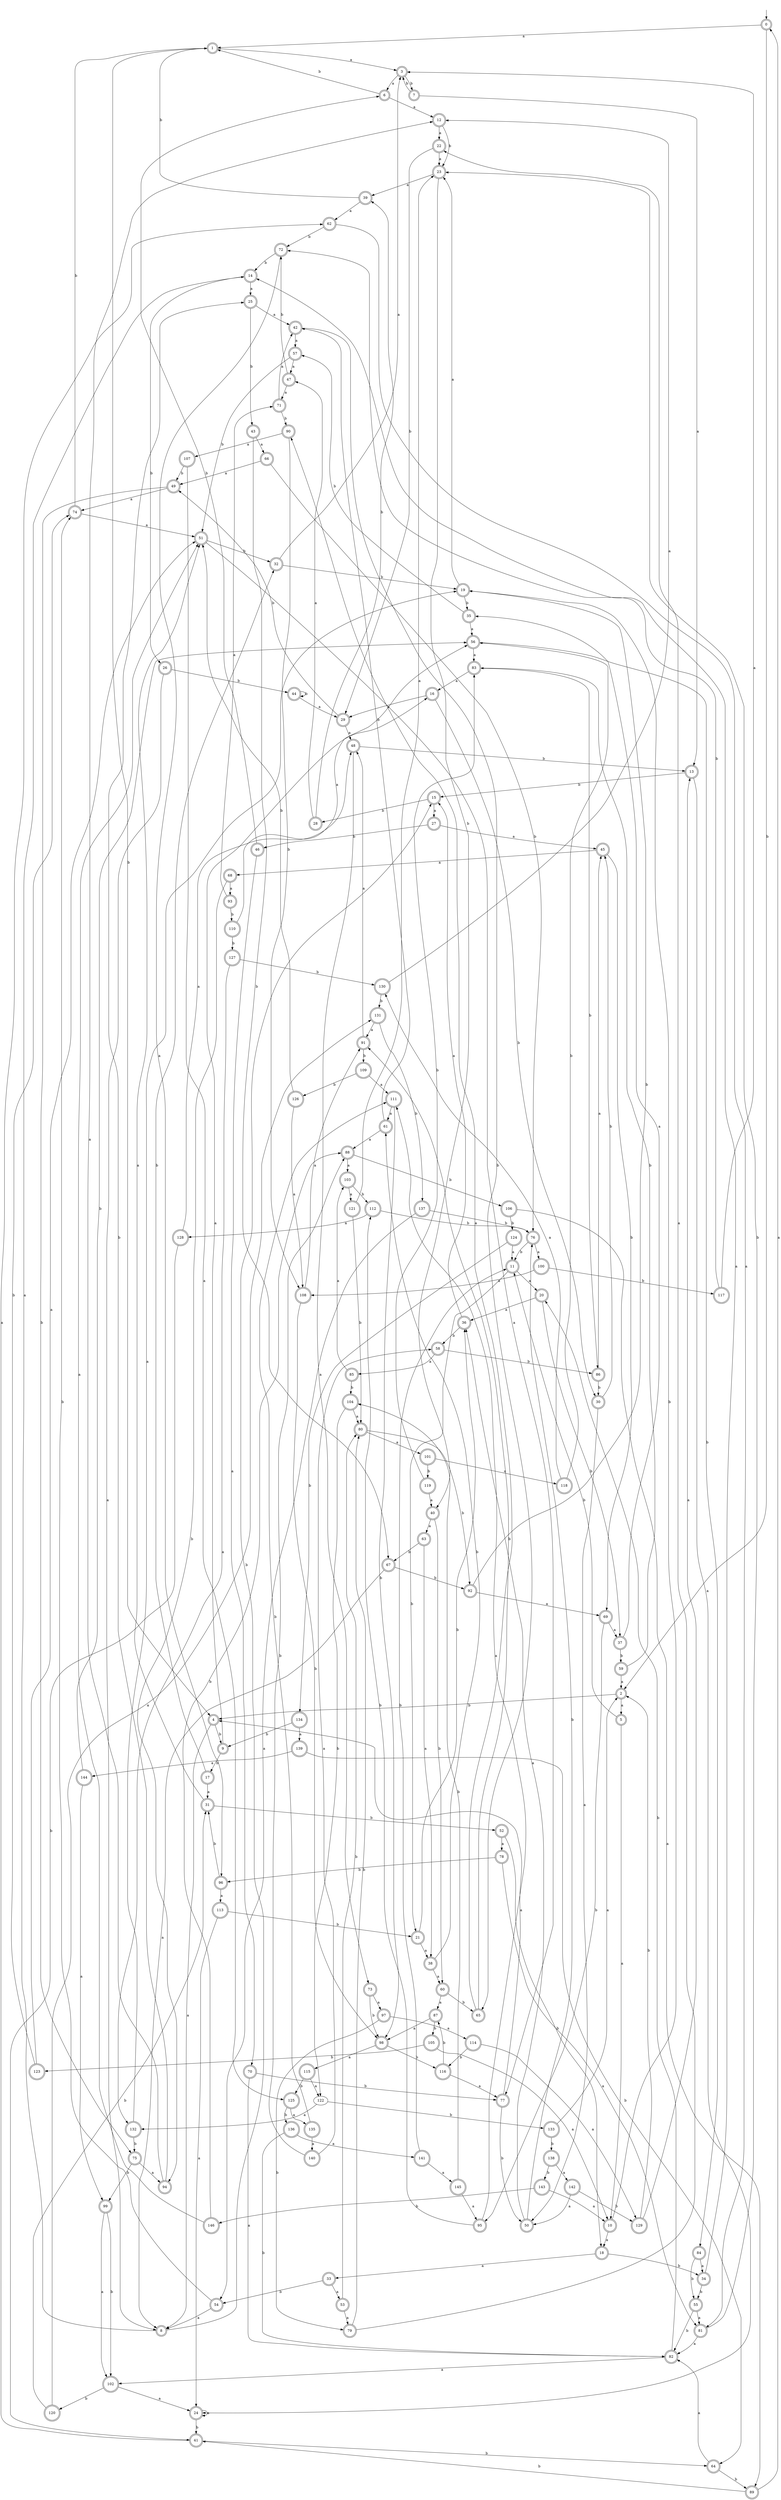 digraph RandomDFA {
  __start0 [label="", shape=none];
  __start0 -> 0 [label=""];
  0 [shape=circle] [shape=doublecircle]
  0 -> 1 [label="a"]
  0 -> 2 [label="b"]
  1 [shape=doublecircle]
  1 -> 3 [label="a"]
  1 -> 4 [label="b"]
  2 [shape=doublecircle]
  2 -> 5 [label="a"]
  2 -> 4 [label="b"]
  3 [shape=doublecircle]
  3 -> 6 [label="a"]
  3 -> 7 [label="b"]
  4 [shape=doublecircle]
  4 -> 8 [label="a"]
  4 -> 9 [label="b"]
  5 [shape=doublecircle]
  5 -> 10 [label="a"]
  5 -> 11 [label="b"]
  6 [shape=doublecircle]
  6 -> 12 [label="a"]
  6 -> 1 [label="b"]
  7 [shape=doublecircle]
  7 -> 13 [label="a"]
  7 -> 3 [label="b"]
  8 [shape=doublecircle]
  8 -> 14 [label="a"]
  8 -> 15 [label="b"]
  9 [shape=doublecircle]
  9 -> 16 [label="a"]
  9 -> 17 [label="b"]
  10 [shape=doublecircle]
  10 -> 18 [label="a"]
  10 -> 19 [label="b"]
  11 [shape=doublecircle]
  11 -> 20 [label="a"]
  11 -> 21 [label="b"]
  12 [shape=doublecircle]
  12 -> 22 [label="a"]
  12 -> 23 [label="b"]
  13 [shape=doublecircle]
  13 -> 24 [label="a"]
  13 -> 15 [label="b"]
  14 [shape=doublecircle]
  14 -> 25 [label="a"]
  14 -> 26 [label="b"]
  15 [shape=doublecircle]
  15 -> 27 [label="a"]
  15 -> 28 [label="b"]
  16 [shape=doublecircle]
  16 -> 29 [label="a"]
  16 -> 30 [label="b"]
  17 [shape=doublecircle]
  17 -> 31 [label="a"]
  17 -> 32 [label="b"]
  18 [shape=doublecircle]
  18 -> 33 [label="a"]
  18 -> 34 [label="b"]
  19 [shape=doublecircle]
  19 -> 23 [label="a"]
  19 -> 35 [label="b"]
  20 [shape=doublecircle]
  20 -> 36 [label="a"]
  20 -> 37 [label="b"]
  21 [shape=doublecircle]
  21 -> 38 [label="a"]
  21 -> 36 [label="b"]
  22 [shape=doublecircle]
  22 -> 23 [label="a"]
  22 -> 29 [label="b"]
  23 [shape=doublecircle]
  23 -> 39 [label="a"]
  23 -> 40 [label="b"]
  24 [shape=doublecircle]
  24 -> 24 [label="a"]
  24 -> 41 [label="b"]
  25 [shape=doublecircle]
  25 -> 42 [label="a"]
  25 -> 43 [label="b"]
  26 [shape=doublecircle]
  26 -> 8 [label="a"]
  26 -> 44 [label="b"]
  27 [shape=doublecircle]
  27 -> 45 [label="a"]
  27 -> 46 [label="b"]
  28 [shape=doublecircle]
  28 -> 47 [label="a"]
  28 -> 39 [label="b"]
  29 [shape=doublecircle]
  29 -> 48 [label="a"]
  29 -> 49 [label="b"]
  30 [shape=doublecircle]
  30 -> 50 [label="a"]
  30 -> 45 [label="b"]
  31 [shape=doublecircle]
  31 -> 51 [label="a"]
  31 -> 52 [label="b"]
  32 [shape=doublecircle]
  32 -> 3 [label="a"]
  32 -> 19 [label="b"]
  33 [shape=doublecircle]
  33 -> 53 [label="a"]
  33 -> 54 [label="b"]
  34 [shape=doublecircle]
  34 -> 14 [label="a"]
  34 -> 55 [label="b"]
  35 [shape=doublecircle]
  35 -> 56 [label="a"]
  35 -> 57 [label="b"]
  36 [shape=doublecircle]
  36 -> 15 [label="a"]
  36 -> 58 [label="b"]
  37 [shape=doublecircle]
  37 -> 35 [label="a"]
  37 -> 59 [label="b"]
  38 [shape=doublecircle]
  38 -> 60 [label="a"]
  38 -> 61 [label="b"]
  39 [shape=doublecircle]
  39 -> 62 [label="a"]
  39 -> 1 [label="b"]
  40 [shape=doublecircle]
  40 -> 63 [label="a"]
  40 -> 60 [label="b"]
  41 [shape=doublecircle]
  41 -> 62 [label="a"]
  41 -> 64 [label="b"]
  42 [shape=doublecircle]
  42 -> 57 [label="a"]
  42 -> 65 [label="b"]
  43 [shape=doublecircle]
  43 -> 66 [label="a"]
  43 -> 67 [label="b"]
  44 [shape=doublecircle]
  44 -> 29 [label="a"]
  44 -> 44 [label="b"]
  45 [shape=doublecircle]
  45 -> 68 [label="a"]
  45 -> 69 [label="b"]
  46 [shape=doublecircle]
  46 -> 70 [label="a"]
  46 -> 6 [label="b"]
  47 [shape=doublecircle]
  47 -> 71 [label="a"]
  47 -> 72 [label="b"]
  48 [shape=doublecircle]
  48 -> 73 [label="a"]
  48 -> 13 [label="b"]
  49 [shape=doublecircle]
  49 -> 74 [label="a"]
  49 -> 75 [label="b"]
  50 [shape=doublecircle]
  50 -> 36 [label="a"]
  50 -> 76 [label="b"]
  51 [shape=doublecircle]
  51 -> 77 [label="a"]
  51 -> 32 [label="b"]
  52 [shape=doublecircle]
  52 -> 78 [label="a"]
  52 -> 18 [label="b"]
  53 [shape=doublecircle]
  53 -> 79 [label="a"]
  53 -> 80 [label="b"]
  54 [shape=doublecircle]
  54 -> 8 [label="a"]
  54 -> 74 [label="b"]
  55 [shape=doublecircle]
  55 -> 81 [label="a"]
  55 -> 82 [label="b"]
  56 [shape=doublecircle]
  56 -> 83 [label="a"]
  56 -> 84 [label="b"]
  57 [shape=doublecircle]
  57 -> 47 [label="a"]
  57 -> 51 [label="b"]
  58 [shape=doublecircle]
  58 -> 85 [label="a"]
  58 -> 86 [label="b"]
  59 [shape=doublecircle]
  59 -> 2 [label="a"]
  59 -> 83 [label="b"]
  60 [shape=doublecircle]
  60 -> 87 [label="a"]
  60 -> 65 [label="b"]
  61 [shape=doublecircle]
  61 -> 88 [label="a"]
  61 -> 42 [label="b"]
  62 [shape=doublecircle]
  62 -> 81 [label="a"]
  62 -> 72 [label="b"]
  63 [shape=doublecircle]
  63 -> 38 [label="a"]
  63 -> 67 [label="b"]
  64 [shape=doublecircle]
  64 -> 82 [label="a"]
  64 -> 89 [label="b"]
  65 [shape=doublecircle]
  65 -> 90 [label="a"]
  65 -> 91 [label="b"]
  66 [shape=doublecircle]
  66 -> 49 [label="a"]
  66 -> 76 [label="b"]
  67 [shape=doublecircle]
  67 -> 8 [label="a"]
  67 -> 92 [label="b"]
  68 [shape=doublecircle]
  68 -> 93 [label="a"]
  68 -> 94 [label="b"]
  69 [shape=doublecircle]
  69 -> 37 [label="a"]
  69 -> 95 [label="b"]
  70 [shape=doublecircle]
  70 -> 82 [label="a"]
  70 -> 77 [label="b"]
  71 [shape=doublecircle]
  71 -> 42 [label="a"]
  71 -> 90 [label="b"]
  72 [shape=doublecircle]
  72 -> 96 [label="a"]
  72 -> 14 [label="b"]
  73 [shape=doublecircle]
  73 -> 97 [label="a"]
  73 -> 98 [label="b"]
  74 [shape=doublecircle]
  74 -> 51 [label="a"]
  74 -> 1 [label="b"]
  75 [shape=doublecircle]
  75 -> 94 [label="a"]
  75 -> 99 [label="b"]
  76 [shape=doublecircle]
  76 -> 100 [label="a"]
  76 -> 11 [label="b"]
  77 [shape=doublecircle]
  77 -> 4 [label="a"]
  77 -> 50 [label="b"]
  78 [shape=doublecircle]
  78 -> 81 [label="a"]
  78 -> 96 [label="b"]
  79 [shape=doublecircle]
  79 -> 22 [label="a"]
  79 -> 80 [label="b"]
  80 [shape=doublecircle]
  80 -> 101 [label="a"]
  80 -> 92 [label="b"]
  81 [shape=doublecircle]
  81 -> 82 [label="a"]
  81 -> 23 [label="b"]
  82 [shape=doublecircle]
  82 -> 102 [label="a"]
  82 -> 20 [label="b"]
  83 [shape=doublecircle]
  83 -> 16 [label="a"]
  83 -> 86 [label="b"]
  84 [shape=doublecircle]
  84 -> 34 [label="a"]
  84 -> 55 [label="b"]
  85 [shape=doublecircle]
  85 -> 103 [label="a"]
  85 -> 104 [label="b"]
  86 [shape=doublecircle]
  86 -> 45 [label="a"]
  86 -> 30 [label="b"]
  87 [shape=doublecircle]
  87 -> 98 [label="a"]
  87 -> 105 [label="b"]
  88 [shape=doublecircle]
  88 -> 103 [label="a"]
  88 -> 106 [label="b"]
  89 [shape=doublecircle]
  89 -> 0 [label="a"]
  89 -> 41 [label="b"]
  90 [shape=doublecircle]
  90 -> 107 [label="a"]
  90 -> 108 [label="b"]
  91 [shape=doublecircle]
  91 -> 48 [label="a"]
  91 -> 109 [label="b"]
  92 [shape=doublecircle]
  92 -> 69 [label="a"]
  92 -> 19 [label="b"]
  93 [shape=doublecircle]
  93 -> 71 [label="a"]
  93 -> 110 [label="b"]
  94 [shape=doublecircle]
  94 -> 12 [label="a"]
  94 -> 25 [label="b"]
  95 [shape=doublecircle]
  95 -> 111 [label="a"]
  95 -> 112 [label="b"]
  96 [shape=doublecircle]
  96 -> 113 [label="a"]
  96 -> 31 [label="b"]
  97 [shape=doublecircle]
  97 -> 114 [label="a"]
  97 -> 79 [label="b"]
  98 [shape=doublecircle]
  98 -> 115 [label="a"]
  98 -> 116 [label="b"]
  99 [shape=doublecircle]
  99 -> 102 [label="a"]
  99 -> 102 [label="b"]
  100 [shape=doublecircle]
  100 -> 108 [label="a"]
  100 -> 117 [label="b"]
  101 [shape=doublecircle]
  101 -> 118 [label="a"]
  101 -> 119 [label="b"]
  102 [shape=doublecircle]
  102 -> 24 [label="a"]
  102 -> 120 [label="b"]
  103 [shape=doublecircle]
  103 -> 121 [label="a"]
  103 -> 112 [label="b"]
  104 [shape=doublecircle]
  104 -> 80 [label="a"]
  104 -> 122 [label="b"]
  105 [shape=doublecircle]
  105 -> 10 [label="a"]
  105 -> 123 [label="b"]
  106 [shape=doublecircle]
  106 -> 89 [label="a"]
  106 -> 124 [label="b"]
  107 [shape=doublecircle]
  107 -> 125 [label="a"]
  107 -> 49 [label="b"]
  108 [shape=doublecircle]
  108 -> 91 [label="a"]
  108 -> 98 [label="b"]
  109 [shape=doublecircle]
  109 -> 111 [label="a"]
  109 -> 126 [label="b"]
  110 [shape=doublecircle]
  110 -> 56 [label="a"]
  110 -> 127 [label="b"]
  111 [shape=doublecircle]
  111 -> 61 [label="a"]
  111 -> 98 [label="b"]
  112 [shape=doublecircle]
  112 -> 128 [label="a"]
  112 -> 76 [label="b"]
  113 [shape=doublecircle]
  113 -> 24 [label="a"]
  113 -> 21 [label="b"]
  114 [shape=doublecircle]
  114 -> 129 [label="a"]
  114 -> 116 [label="b"]
  115 [shape=doublecircle]
  115 -> 122 [label="a"]
  115 -> 125 [label="b"]
  116 [shape=doublecircle]
  116 -> 77 [label="a"]
  116 -> 87 [label="b"]
  117 [shape=doublecircle]
  117 -> 3 [label="a"]
  117 -> 72 [label="b"]
  118 [shape=doublecircle]
  118 -> 130 [label="a"]
  118 -> 56 [label="b"]
  119 [shape=doublecircle]
  119 -> 40 [label="a"]
  119 -> 83 [label="b"]
  120 [shape=doublecircle]
  120 -> 131 [label="a"]
  120 -> 31 [label="b"]
  121 [shape=doublecircle]
  121 -> 23 [label="a"]
  121 -> 80 [label="b"]
  122
  122 -> 132 [label="a"]
  122 -> 133 [label="b"]
  123 [shape=doublecircle]
  123 -> 51 [label="a"]
  123 -> 74 [label="b"]
  124 [shape=doublecircle]
  124 -> 11 [label="a"]
  124 -> 134 [label="b"]
  125 [shape=doublecircle]
  125 -> 135 [label="a"]
  125 -> 136 [label="b"]
  126 [shape=doublecircle]
  126 -> 108 [label="a"]
  126 -> 51 [label="b"]
  127 [shape=doublecircle]
  127 -> 132 [label="a"]
  127 -> 130 [label="b"]
  128 [shape=doublecircle]
  128 -> 48 [label="a"]
  128 -> 41 [label="b"]
  129 [shape=doublecircle]
  129 -> 13 [label="a"]
  129 -> 2 [label="b"]
  130 [shape=doublecircle]
  130 -> 12 [label="a"]
  130 -> 131 [label="b"]
  131 [shape=doublecircle]
  131 -> 91 [label="a"]
  131 -> 137 [label="b"]
  132 [shape=doublecircle]
  132 -> 19 [label="a"]
  132 -> 75 [label="b"]
  133 [shape=doublecircle]
  133 -> 2 [label="a"]
  133 -> 138 [label="b"]
  134 [shape=doublecircle]
  134 -> 139 [label="a"]
  134 -> 9 [label="b"]
  135 [shape=doublecircle]
  135 -> 140 [label="a"]
  135 -> 111 [label="b"]
  136 [shape=doublecircle]
  136 -> 141 [label="a"]
  136 -> 82 [label="b"]
  137 [shape=doublecircle]
  137 -> 54 [label="a"]
  137 -> 76 [label="b"]
  138 [shape=doublecircle]
  138 -> 142 [label="a"]
  138 -> 143 [label="b"]
  139 [shape=doublecircle]
  139 -> 144 [label="a"]
  139 -> 64 [label="b"]
  140 [shape=doublecircle]
  140 -> 58 [label="a"]
  140 -> 88 [label="b"]
  141 [shape=doublecircle]
  141 -> 145 [label="a"]
  141 -> 11 [label="b"]
  142 [shape=doublecircle]
  142 -> 50 [label="a"]
  142 -> 129 [label="b"]
  143 [shape=doublecircle]
  143 -> 10 [label="a"]
  143 -> 146 [label="b"]
  144 [shape=doublecircle]
  144 -> 99 [label="a"]
  144 -> 56 [label="b"]
  145 [shape=doublecircle]
  145 -> 95 [label="a"]
  145 -> 104 [label="b"]
  146 [shape=doublecircle]
  146 -> 51 [label="a"]
  146 -> 88 [label="b"]
}
